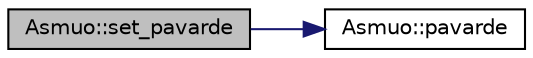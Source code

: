 digraph "Asmuo::set_pavarde"
{
 // LATEX_PDF_SIZE
  edge [fontname="Helvetica",fontsize="10",labelfontname="Helvetica",labelfontsize="10"];
  node [fontname="Helvetica",fontsize="10",shape=record];
  rankdir="LR";
  Node1 [label="Asmuo::set_pavarde",height=0.2,width=0.4,color="black", fillcolor="grey75", style="filled", fontcolor="black",tooltip=" "];
  Node1 -> Node2 [color="midnightblue",fontsize="10",style="solid",fontname="Helvetica"];
  Node2 [label="Asmuo::pavarde",height=0.2,width=0.4,color="black", fillcolor="white", style="filled",URL="$class_asmuo.html#a6e16db70e43eab8275f9f8adae41079b",tooltip=" "];
}
